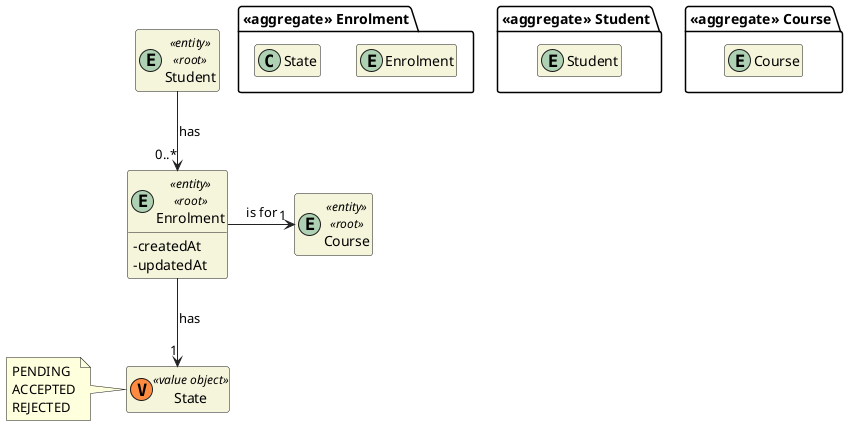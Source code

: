 @startuml DM-ENROLMENT
'https://plantuml.com/class-diagram

skinparam classAttributeIconSize 0
hide empty attributes
hide empty methods
skinparam classBackgroundColor beige
skinparam ArrowColor #222222

package "<<aggregate>> Enrolment" {
  entity Enrolment

  class State
}


entity Enrolment <<entity>> <<root>> {
  - createdAt
  - updatedAt
}

package "<<aggregate>> Student" {
  entity Student
}


entity Student <<entity>> <<root>> {
}

package "<<aggregate>> Course" {
  entity Course
}


entity Course <<entity>> <<root>> {
}

class State <<(V,#FF8B40) value object>> {}
note left of State
  PENDING
  ACCEPTED
  REJECTED
end note

Enrolment --> "1" State : has

Student --> "0..*" Enrolment : has
Enrolment -> "1" Course : is for

@enduml
